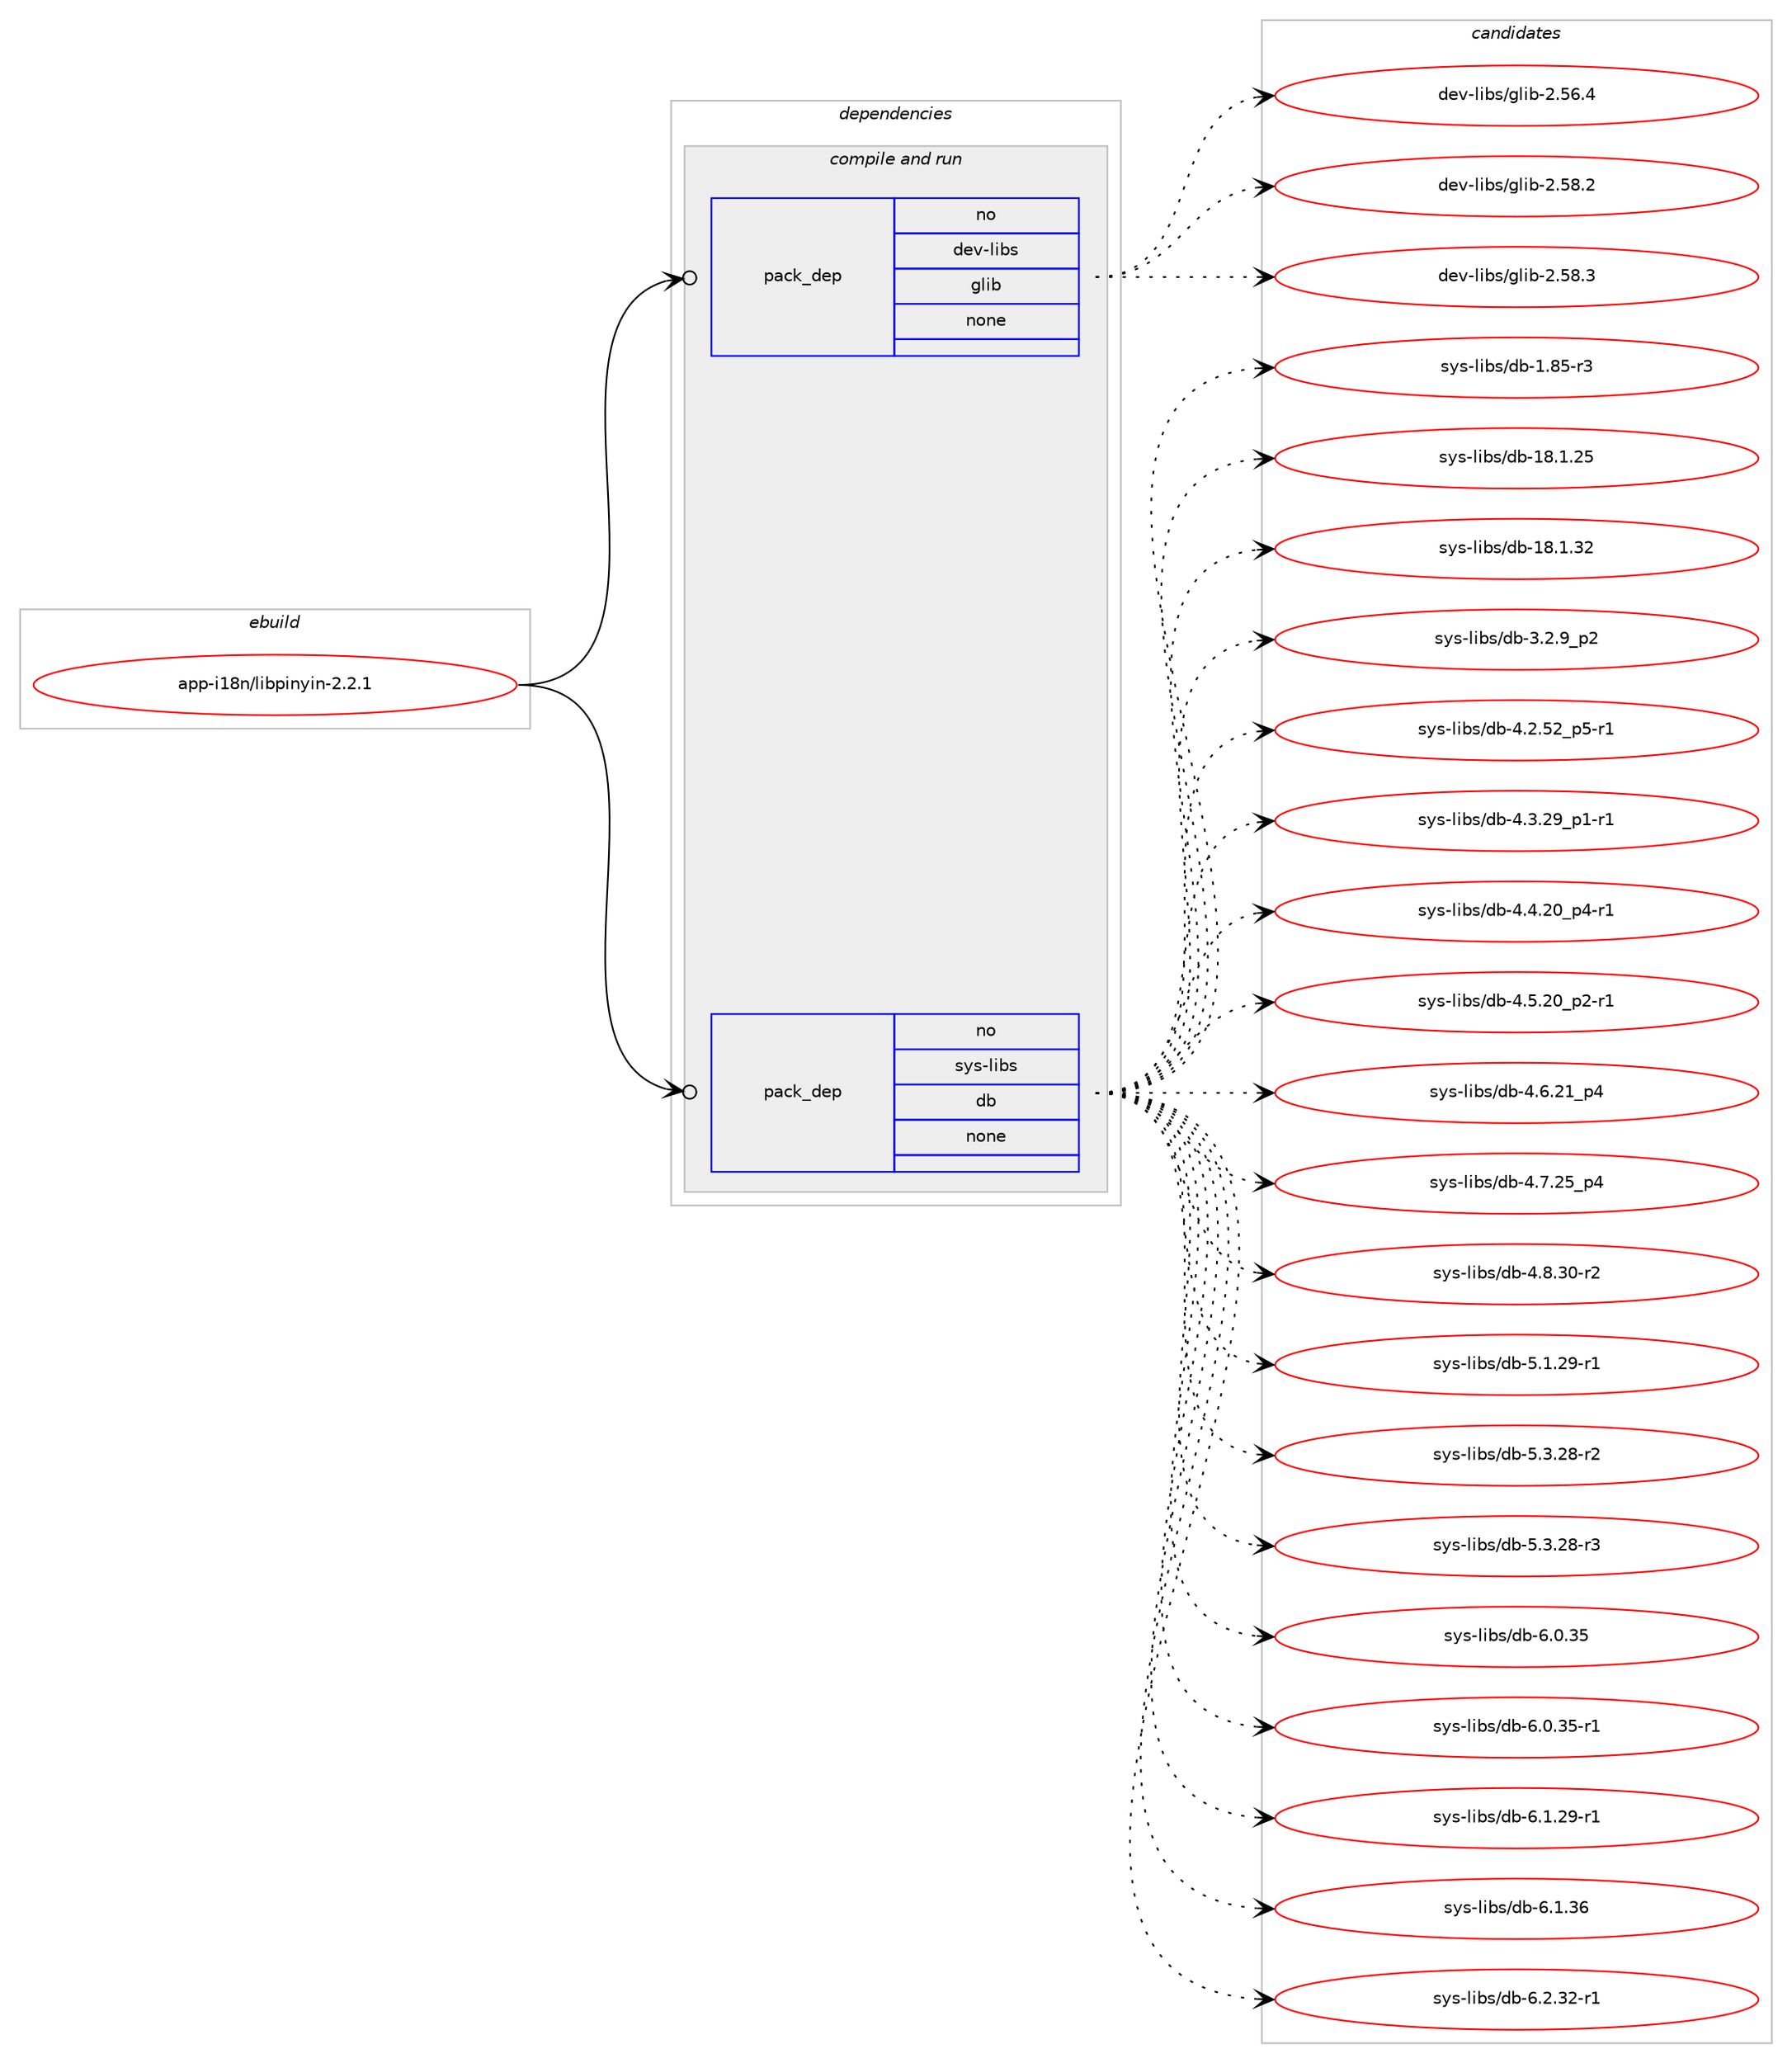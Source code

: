digraph prolog {

# *************
# Graph options
# *************

newrank=true;
concentrate=true;
compound=true;
graph [rankdir=LR,fontname=Helvetica,fontsize=10,ranksep=1.5];#, ranksep=2.5, nodesep=0.2];
edge  [arrowhead=vee];
node  [fontname=Helvetica,fontsize=10];

# **********
# The ebuild
# **********

subgraph cluster_leftcol {
color=gray;
rank=same;
label=<<i>ebuild</i>>;
id [label="app-i18n/libpinyin-2.2.1", color=red, width=4, href="../app-i18n/libpinyin-2.2.1.svg"];
}

# ****************
# The dependencies
# ****************

subgraph cluster_midcol {
color=gray;
label=<<i>dependencies</i>>;
subgraph cluster_compile {
fillcolor="#eeeeee";
style=filled;
label=<<i>compile</i>>;
}
subgraph cluster_compileandrun {
fillcolor="#eeeeee";
style=filled;
label=<<i>compile and run</i>>;
subgraph pack922762 {
dependency1295565 [label=<<TABLE BORDER="0" CELLBORDER="1" CELLSPACING="0" CELLPADDING="4" WIDTH="220"><TR><TD ROWSPAN="6" CELLPADDING="30">pack_dep</TD></TR><TR><TD WIDTH="110">no</TD></TR><TR><TD>dev-libs</TD></TR><TR><TD>glib</TD></TR><TR><TD>none</TD></TR><TR><TD></TD></TR></TABLE>>, shape=none, color=blue];
}
id:e -> dependency1295565:w [weight=20,style="solid",arrowhead="odotvee"];
subgraph pack922763 {
dependency1295566 [label=<<TABLE BORDER="0" CELLBORDER="1" CELLSPACING="0" CELLPADDING="4" WIDTH="220"><TR><TD ROWSPAN="6" CELLPADDING="30">pack_dep</TD></TR><TR><TD WIDTH="110">no</TD></TR><TR><TD>sys-libs</TD></TR><TR><TD>db</TD></TR><TR><TD>none</TD></TR><TR><TD></TD></TR></TABLE>>, shape=none, color=blue];
}
id:e -> dependency1295566:w [weight=20,style="solid",arrowhead="odotvee"];
}
subgraph cluster_run {
fillcolor="#eeeeee";
style=filled;
label=<<i>run</i>>;
}
}

# **************
# The candidates
# **************

subgraph cluster_choices {
rank=same;
color=gray;
label=<<i>candidates</i>>;

subgraph choice922762 {
color=black;
nodesep=1;
choice1001011184510810598115471031081059845504653544652 [label="dev-libs/glib-2.56.4", color=red, width=4,href="../dev-libs/glib-2.56.4.svg"];
choice1001011184510810598115471031081059845504653564650 [label="dev-libs/glib-2.58.2", color=red, width=4,href="../dev-libs/glib-2.58.2.svg"];
choice1001011184510810598115471031081059845504653564651 [label="dev-libs/glib-2.58.3", color=red, width=4,href="../dev-libs/glib-2.58.3.svg"];
dependency1295565:e -> choice1001011184510810598115471031081059845504653544652:w [style=dotted,weight="100"];
dependency1295565:e -> choice1001011184510810598115471031081059845504653564650:w [style=dotted,weight="100"];
dependency1295565:e -> choice1001011184510810598115471031081059845504653564651:w [style=dotted,weight="100"];
}
subgraph choice922763 {
color=black;
nodesep=1;
choice1151211154510810598115471009845494656534511451 [label="sys-libs/db-1.85-r3", color=red, width=4,href="../sys-libs/db-1.85-r3.svg"];
choice115121115451081059811547100984549564649465053 [label="sys-libs/db-18.1.25", color=red, width=4,href="../sys-libs/db-18.1.25.svg"];
choice115121115451081059811547100984549564649465150 [label="sys-libs/db-18.1.32", color=red, width=4,href="../sys-libs/db-18.1.32.svg"];
choice115121115451081059811547100984551465046579511250 [label="sys-libs/db-3.2.9_p2", color=red, width=4,href="../sys-libs/db-3.2.9_p2.svg"];
choice115121115451081059811547100984552465046535095112534511449 [label="sys-libs/db-4.2.52_p5-r1", color=red, width=4,href="../sys-libs/db-4.2.52_p5-r1.svg"];
choice115121115451081059811547100984552465146505795112494511449 [label="sys-libs/db-4.3.29_p1-r1", color=red, width=4,href="../sys-libs/db-4.3.29_p1-r1.svg"];
choice115121115451081059811547100984552465246504895112524511449 [label="sys-libs/db-4.4.20_p4-r1", color=red, width=4,href="../sys-libs/db-4.4.20_p4-r1.svg"];
choice115121115451081059811547100984552465346504895112504511449 [label="sys-libs/db-4.5.20_p2-r1", color=red, width=4,href="../sys-libs/db-4.5.20_p2-r1.svg"];
choice11512111545108105981154710098455246544650499511252 [label="sys-libs/db-4.6.21_p4", color=red, width=4,href="../sys-libs/db-4.6.21_p4.svg"];
choice11512111545108105981154710098455246554650539511252 [label="sys-libs/db-4.7.25_p4", color=red, width=4,href="../sys-libs/db-4.7.25_p4.svg"];
choice11512111545108105981154710098455246564651484511450 [label="sys-libs/db-4.8.30-r2", color=red, width=4,href="../sys-libs/db-4.8.30-r2.svg"];
choice11512111545108105981154710098455346494650574511449 [label="sys-libs/db-5.1.29-r1", color=red, width=4,href="../sys-libs/db-5.1.29-r1.svg"];
choice11512111545108105981154710098455346514650564511450 [label="sys-libs/db-5.3.28-r2", color=red, width=4,href="../sys-libs/db-5.3.28-r2.svg"];
choice11512111545108105981154710098455346514650564511451 [label="sys-libs/db-5.3.28-r3", color=red, width=4,href="../sys-libs/db-5.3.28-r3.svg"];
choice1151211154510810598115471009845544648465153 [label="sys-libs/db-6.0.35", color=red, width=4,href="../sys-libs/db-6.0.35.svg"];
choice11512111545108105981154710098455446484651534511449 [label="sys-libs/db-6.0.35-r1", color=red, width=4,href="../sys-libs/db-6.0.35-r1.svg"];
choice11512111545108105981154710098455446494650574511449 [label="sys-libs/db-6.1.29-r1", color=red, width=4,href="../sys-libs/db-6.1.29-r1.svg"];
choice1151211154510810598115471009845544649465154 [label="sys-libs/db-6.1.36", color=red, width=4,href="../sys-libs/db-6.1.36.svg"];
choice11512111545108105981154710098455446504651504511449 [label="sys-libs/db-6.2.32-r1", color=red, width=4,href="../sys-libs/db-6.2.32-r1.svg"];
dependency1295566:e -> choice1151211154510810598115471009845494656534511451:w [style=dotted,weight="100"];
dependency1295566:e -> choice115121115451081059811547100984549564649465053:w [style=dotted,weight="100"];
dependency1295566:e -> choice115121115451081059811547100984549564649465150:w [style=dotted,weight="100"];
dependency1295566:e -> choice115121115451081059811547100984551465046579511250:w [style=dotted,weight="100"];
dependency1295566:e -> choice115121115451081059811547100984552465046535095112534511449:w [style=dotted,weight="100"];
dependency1295566:e -> choice115121115451081059811547100984552465146505795112494511449:w [style=dotted,weight="100"];
dependency1295566:e -> choice115121115451081059811547100984552465246504895112524511449:w [style=dotted,weight="100"];
dependency1295566:e -> choice115121115451081059811547100984552465346504895112504511449:w [style=dotted,weight="100"];
dependency1295566:e -> choice11512111545108105981154710098455246544650499511252:w [style=dotted,weight="100"];
dependency1295566:e -> choice11512111545108105981154710098455246554650539511252:w [style=dotted,weight="100"];
dependency1295566:e -> choice11512111545108105981154710098455246564651484511450:w [style=dotted,weight="100"];
dependency1295566:e -> choice11512111545108105981154710098455346494650574511449:w [style=dotted,weight="100"];
dependency1295566:e -> choice11512111545108105981154710098455346514650564511450:w [style=dotted,weight="100"];
dependency1295566:e -> choice11512111545108105981154710098455346514650564511451:w [style=dotted,weight="100"];
dependency1295566:e -> choice1151211154510810598115471009845544648465153:w [style=dotted,weight="100"];
dependency1295566:e -> choice11512111545108105981154710098455446484651534511449:w [style=dotted,weight="100"];
dependency1295566:e -> choice11512111545108105981154710098455446494650574511449:w [style=dotted,weight="100"];
dependency1295566:e -> choice1151211154510810598115471009845544649465154:w [style=dotted,weight="100"];
dependency1295566:e -> choice11512111545108105981154710098455446504651504511449:w [style=dotted,weight="100"];
}
}

}

